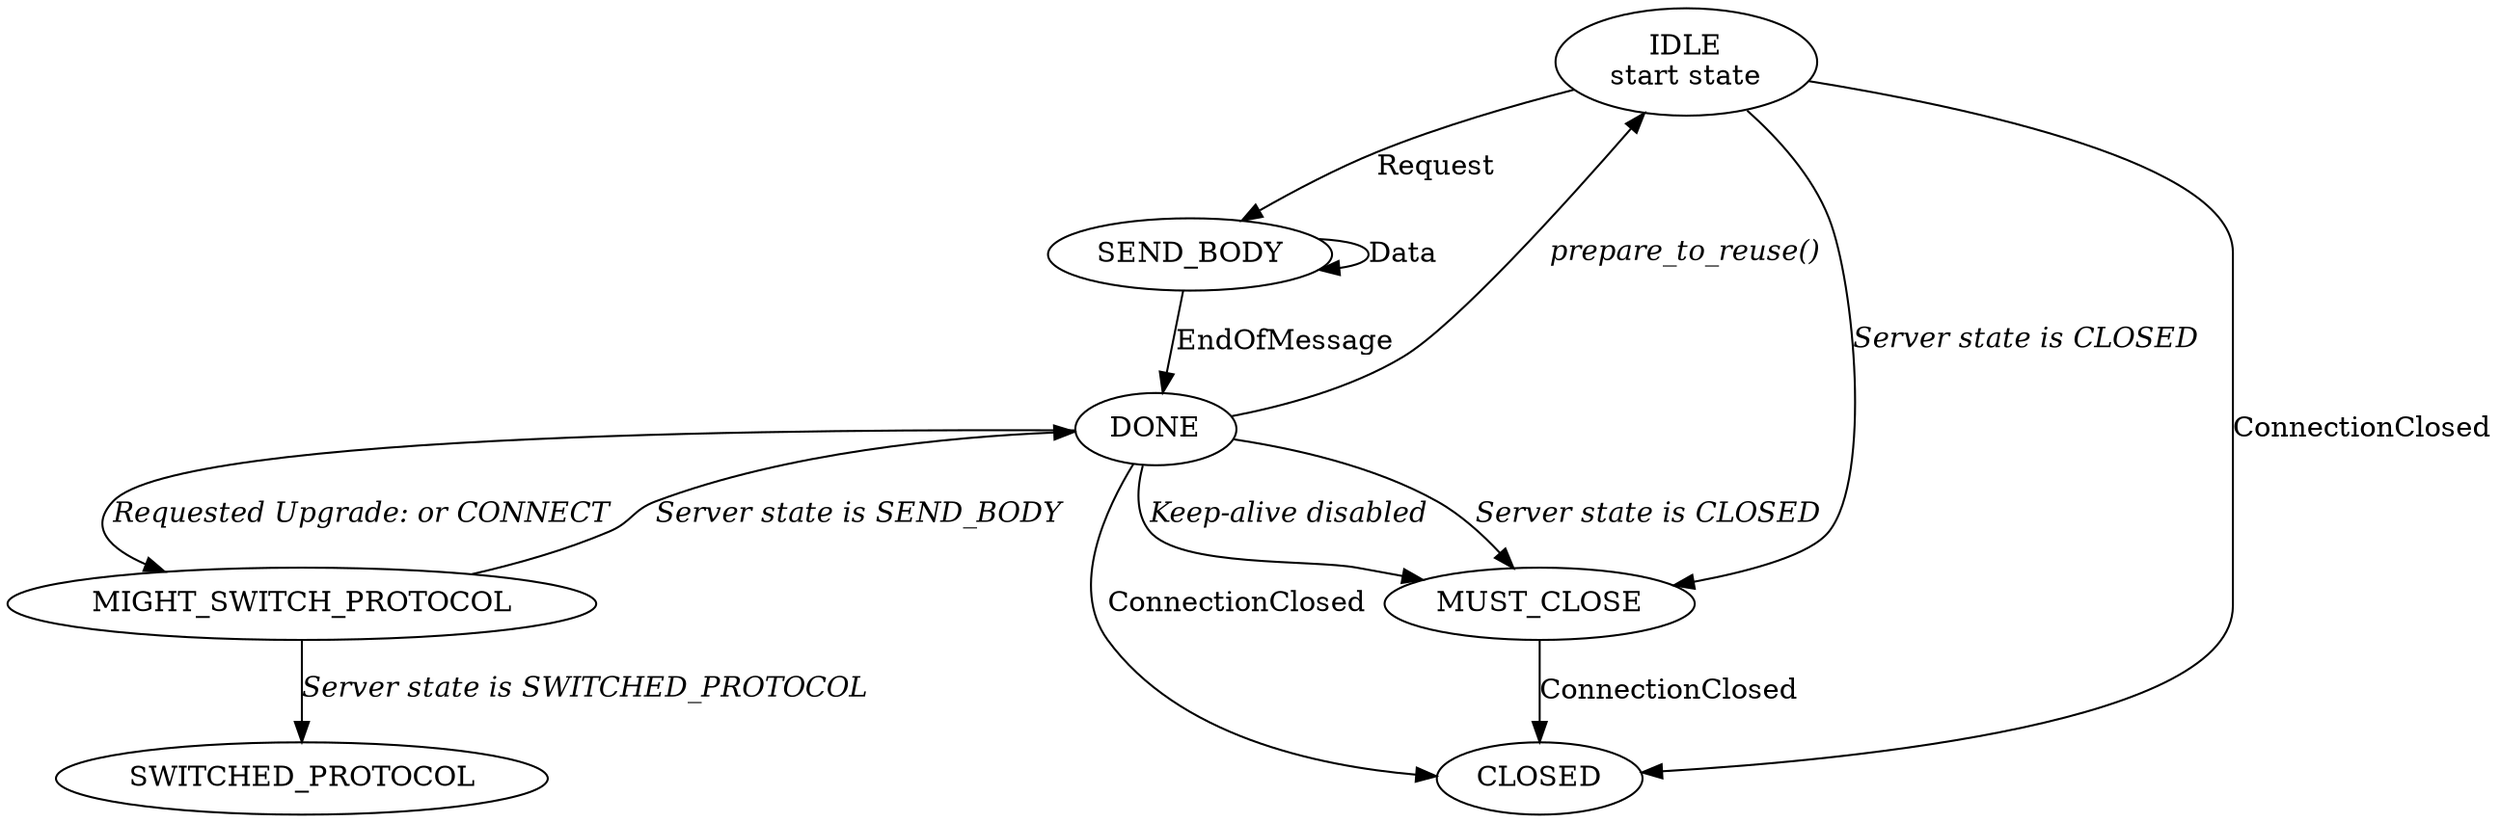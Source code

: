digraph {
  IDLE [label="IDLE\nstart state"]
  IDLE -> SEND_BODY [label="Request"]
  SEND_BODY -> SEND_BODY [label="Data"]
  SEND_BODY -> DONE [label="EndOfMessage"]

  DONE -> CLOSED [label="ConnectionClosed"]
  MUST_CLOSE -> CLOSED [label="ConnectionClosed"]
  IDLE -> CLOSED [label="ConnectionClosed"]

  IDLE -> MUST_CLOSE [label=<<i>Server state is CLOSED</i>>]
  DONE -> MUST_CLOSE [label=<<i>Server state is CLOSED</i>>]
  DONE -> MUST_CLOSE [label=<<i>Keep-alive disabled</i>>]

  DONE -> MIGHT_SWITCH_PROTOCOL [label=<<i>Requested Upgrade: or CONNECT</i>>]
  MIGHT_SWITCH_PROTOCOL -> DONE [label=<<i>Server state is SEND_BODY</i>>]
  MIGHT_SWITCH_PROTOCOL -> SWITCHED_PROTOCOL [
     label=<<i>Server state is SWITCHED_PROTOCOL</i>>]

  DONE -> IDLE [label=<<i>prepare_to_reuse()</i>>]
}
